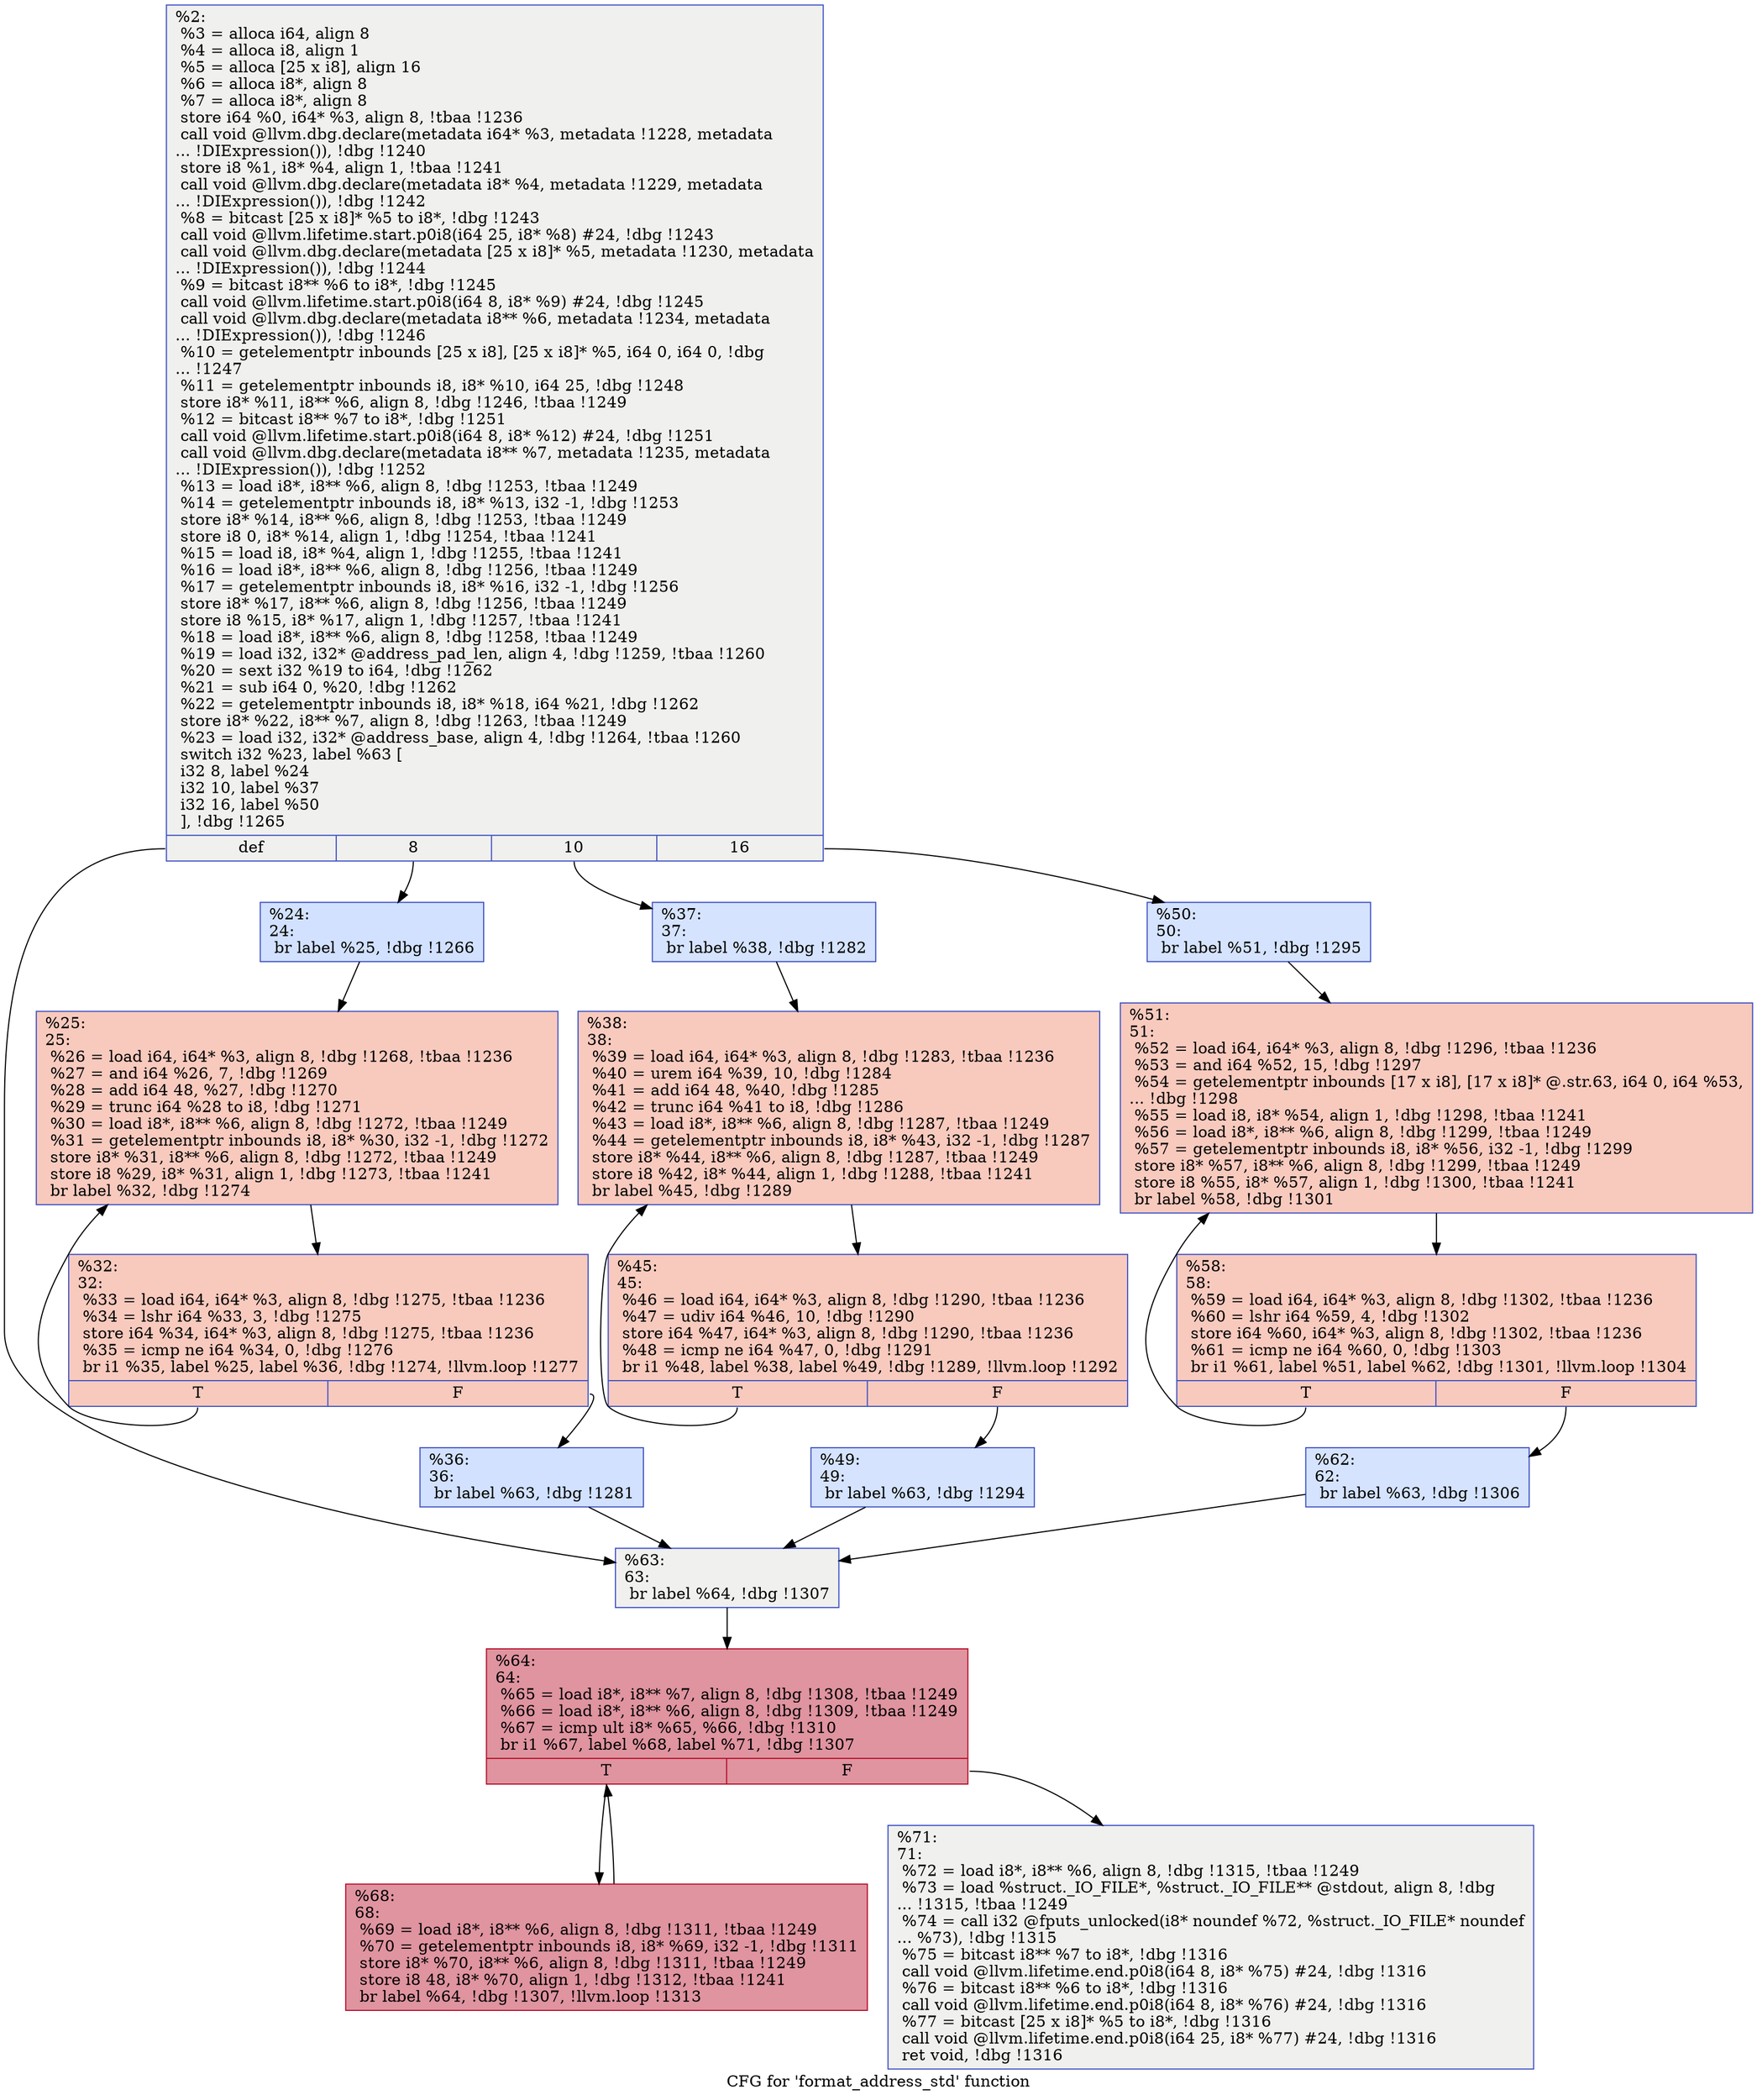 digraph "CFG for 'format_address_std' function" {
	label="CFG for 'format_address_std' function";

	Node0x8e3de0 [shape=record,color="#3d50c3ff", style=filled, fillcolor="#dedcdb70",label="{%2:\l  %3 = alloca i64, align 8\l  %4 = alloca i8, align 1\l  %5 = alloca [25 x i8], align 16\l  %6 = alloca i8*, align 8\l  %7 = alloca i8*, align 8\l  store i64 %0, i64* %3, align 8, !tbaa !1236\l  call void @llvm.dbg.declare(metadata i64* %3, metadata !1228, metadata\l... !DIExpression()), !dbg !1240\l  store i8 %1, i8* %4, align 1, !tbaa !1241\l  call void @llvm.dbg.declare(metadata i8* %4, metadata !1229, metadata\l... !DIExpression()), !dbg !1242\l  %8 = bitcast [25 x i8]* %5 to i8*, !dbg !1243\l  call void @llvm.lifetime.start.p0i8(i64 25, i8* %8) #24, !dbg !1243\l  call void @llvm.dbg.declare(metadata [25 x i8]* %5, metadata !1230, metadata\l... !DIExpression()), !dbg !1244\l  %9 = bitcast i8** %6 to i8*, !dbg !1245\l  call void @llvm.lifetime.start.p0i8(i64 8, i8* %9) #24, !dbg !1245\l  call void @llvm.dbg.declare(metadata i8** %6, metadata !1234, metadata\l... !DIExpression()), !dbg !1246\l  %10 = getelementptr inbounds [25 x i8], [25 x i8]* %5, i64 0, i64 0, !dbg\l... !1247\l  %11 = getelementptr inbounds i8, i8* %10, i64 25, !dbg !1248\l  store i8* %11, i8** %6, align 8, !dbg !1246, !tbaa !1249\l  %12 = bitcast i8** %7 to i8*, !dbg !1251\l  call void @llvm.lifetime.start.p0i8(i64 8, i8* %12) #24, !dbg !1251\l  call void @llvm.dbg.declare(metadata i8** %7, metadata !1235, metadata\l... !DIExpression()), !dbg !1252\l  %13 = load i8*, i8** %6, align 8, !dbg !1253, !tbaa !1249\l  %14 = getelementptr inbounds i8, i8* %13, i32 -1, !dbg !1253\l  store i8* %14, i8** %6, align 8, !dbg !1253, !tbaa !1249\l  store i8 0, i8* %14, align 1, !dbg !1254, !tbaa !1241\l  %15 = load i8, i8* %4, align 1, !dbg !1255, !tbaa !1241\l  %16 = load i8*, i8** %6, align 8, !dbg !1256, !tbaa !1249\l  %17 = getelementptr inbounds i8, i8* %16, i32 -1, !dbg !1256\l  store i8* %17, i8** %6, align 8, !dbg !1256, !tbaa !1249\l  store i8 %15, i8* %17, align 1, !dbg !1257, !tbaa !1241\l  %18 = load i8*, i8** %6, align 8, !dbg !1258, !tbaa !1249\l  %19 = load i32, i32* @address_pad_len, align 4, !dbg !1259, !tbaa !1260\l  %20 = sext i32 %19 to i64, !dbg !1262\l  %21 = sub i64 0, %20, !dbg !1262\l  %22 = getelementptr inbounds i8, i8* %18, i64 %21, !dbg !1262\l  store i8* %22, i8** %7, align 8, !dbg !1263, !tbaa !1249\l  %23 = load i32, i32* @address_base, align 4, !dbg !1264, !tbaa !1260\l  switch i32 %23, label %63 [\l    i32 8, label %24\l    i32 10, label %37\l    i32 16, label %50\l  ], !dbg !1265\l|{<s0>def|<s1>8|<s2>10|<s3>16}}"];
	Node0x8e3de0:s0 -> Node0x957cf0;
	Node0x8e3de0:s1 -> Node0x957930;
	Node0x8e3de0:s2 -> Node0x957a70;
	Node0x8e3de0:s3 -> Node0x957bb0;
	Node0x957930 [shape=record,color="#3d50c3ff", style=filled, fillcolor="#9abbff70",label="{%24:\l24:                                               \l  br label %25, !dbg !1266\l}"];
	Node0x957930 -> Node0x957980;
	Node0x957980 [shape=record,color="#3d50c3ff", style=filled, fillcolor="#ef886b70",label="{%25:\l25:                                               \l  %26 = load i64, i64* %3, align 8, !dbg !1268, !tbaa !1236\l  %27 = and i64 %26, 7, !dbg !1269\l  %28 = add i64 48, %27, !dbg !1270\l  %29 = trunc i64 %28 to i8, !dbg !1271\l  %30 = load i8*, i8** %6, align 8, !dbg !1272, !tbaa !1249\l  %31 = getelementptr inbounds i8, i8* %30, i32 -1, !dbg !1272\l  store i8* %31, i8** %6, align 8, !dbg !1272, !tbaa !1249\l  store i8 %29, i8* %31, align 1, !dbg !1273, !tbaa !1241\l  br label %32, !dbg !1274\l}"];
	Node0x957980 -> Node0x9579d0;
	Node0x9579d0 [shape=record,color="#3d50c3ff", style=filled, fillcolor="#ef886b70",label="{%32:\l32:                                               \l  %33 = load i64, i64* %3, align 8, !dbg !1275, !tbaa !1236\l  %34 = lshr i64 %33, 3, !dbg !1275\l  store i64 %34, i64* %3, align 8, !dbg !1275, !tbaa !1236\l  %35 = icmp ne i64 %34, 0, !dbg !1276\l  br i1 %35, label %25, label %36, !dbg !1274, !llvm.loop !1277\l|{<s0>T|<s1>F}}"];
	Node0x9579d0:s0 -> Node0x957980;
	Node0x9579d0:s1 -> Node0x957a20;
	Node0x957a20 [shape=record,color="#3d50c3ff", style=filled, fillcolor="#9abbff70",label="{%36:\l36:                                               \l  br label %63, !dbg !1281\l}"];
	Node0x957a20 -> Node0x957cf0;
	Node0x957a70 [shape=record,color="#3d50c3ff", style=filled, fillcolor="#a1c0ff70",label="{%37:\l37:                                               \l  br label %38, !dbg !1282\l}"];
	Node0x957a70 -> Node0x957ac0;
	Node0x957ac0 [shape=record,color="#3d50c3ff", style=filled, fillcolor="#ef886b70",label="{%38:\l38:                                               \l  %39 = load i64, i64* %3, align 8, !dbg !1283, !tbaa !1236\l  %40 = urem i64 %39, 10, !dbg !1284\l  %41 = add i64 48, %40, !dbg !1285\l  %42 = trunc i64 %41 to i8, !dbg !1286\l  %43 = load i8*, i8** %6, align 8, !dbg !1287, !tbaa !1249\l  %44 = getelementptr inbounds i8, i8* %43, i32 -1, !dbg !1287\l  store i8* %44, i8** %6, align 8, !dbg !1287, !tbaa !1249\l  store i8 %42, i8* %44, align 1, !dbg !1288, !tbaa !1241\l  br label %45, !dbg !1289\l}"];
	Node0x957ac0 -> Node0x957b10;
	Node0x957b10 [shape=record,color="#3d50c3ff", style=filled, fillcolor="#ef886b70",label="{%45:\l45:                                               \l  %46 = load i64, i64* %3, align 8, !dbg !1290, !tbaa !1236\l  %47 = udiv i64 %46, 10, !dbg !1290\l  store i64 %47, i64* %3, align 8, !dbg !1290, !tbaa !1236\l  %48 = icmp ne i64 %47, 0, !dbg !1291\l  br i1 %48, label %38, label %49, !dbg !1289, !llvm.loop !1292\l|{<s0>T|<s1>F}}"];
	Node0x957b10:s0 -> Node0x957ac0;
	Node0x957b10:s1 -> Node0x957b60;
	Node0x957b60 [shape=record,color="#3d50c3ff", style=filled, fillcolor="#a1c0ff70",label="{%49:\l49:                                               \l  br label %63, !dbg !1294\l}"];
	Node0x957b60 -> Node0x957cf0;
	Node0x957bb0 [shape=record,color="#3d50c3ff", style=filled, fillcolor="#a1c0ff70",label="{%50:\l50:                                               \l  br label %51, !dbg !1295\l}"];
	Node0x957bb0 -> Node0x957c00;
	Node0x957c00 [shape=record,color="#3d50c3ff", style=filled, fillcolor="#ef886b70",label="{%51:\l51:                                               \l  %52 = load i64, i64* %3, align 8, !dbg !1296, !tbaa !1236\l  %53 = and i64 %52, 15, !dbg !1297\l  %54 = getelementptr inbounds [17 x i8], [17 x i8]* @.str.63, i64 0, i64 %53,\l... !dbg !1298\l  %55 = load i8, i8* %54, align 1, !dbg !1298, !tbaa !1241\l  %56 = load i8*, i8** %6, align 8, !dbg !1299, !tbaa !1249\l  %57 = getelementptr inbounds i8, i8* %56, i32 -1, !dbg !1299\l  store i8* %57, i8** %6, align 8, !dbg !1299, !tbaa !1249\l  store i8 %55, i8* %57, align 1, !dbg !1300, !tbaa !1241\l  br label %58, !dbg !1301\l}"];
	Node0x957c00 -> Node0x957c50;
	Node0x957c50 [shape=record,color="#3d50c3ff", style=filled, fillcolor="#ef886b70",label="{%58:\l58:                                               \l  %59 = load i64, i64* %3, align 8, !dbg !1302, !tbaa !1236\l  %60 = lshr i64 %59, 4, !dbg !1302\l  store i64 %60, i64* %3, align 8, !dbg !1302, !tbaa !1236\l  %61 = icmp ne i64 %60, 0, !dbg !1303\l  br i1 %61, label %51, label %62, !dbg !1301, !llvm.loop !1304\l|{<s0>T|<s1>F}}"];
	Node0x957c50:s0 -> Node0x957c00;
	Node0x957c50:s1 -> Node0x957ca0;
	Node0x957ca0 [shape=record,color="#3d50c3ff", style=filled, fillcolor="#a1c0ff70",label="{%62:\l62:                                               \l  br label %63, !dbg !1306\l}"];
	Node0x957ca0 -> Node0x957cf0;
	Node0x957cf0 [shape=record,color="#3d50c3ff", style=filled, fillcolor="#dedcdb70",label="{%63:\l63:                                               \l  br label %64, !dbg !1307\l}"];
	Node0x957cf0 -> Node0x94fa70;
	Node0x94fa70 [shape=record,color="#b70d28ff", style=filled, fillcolor="#b70d2870",label="{%64:\l64:                                               \l  %65 = load i8*, i8** %7, align 8, !dbg !1308, !tbaa !1249\l  %66 = load i8*, i8** %6, align 8, !dbg !1309, !tbaa !1249\l  %67 = icmp ult i8* %65, %66, !dbg !1310\l  br i1 %67, label %68, label %71, !dbg !1307\l|{<s0>T|<s1>F}}"];
	Node0x94fa70:s0 -> Node0x94fac0;
	Node0x94fa70:s1 -> Node0x94fb10;
	Node0x94fac0 [shape=record,color="#b70d28ff", style=filled, fillcolor="#b70d2870",label="{%68:\l68:                                               \l  %69 = load i8*, i8** %6, align 8, !dbg !1311, !tbaa !1249\l  %70 = getelementptr inbounds i8, i8* %69, i32 -1, !dbg !1311\l  store i8* %70, i8** %6, align 8, !dbg !1311, !tbaa !1249\l  store i8 48, i8* %70, align 1, !dbg !1312, !tbaa !1241\l  br label %64, !dbg !1307, !llvm.loop !1313\l}"];
	Node0x94fac0 -> Node0x94fa70;
	Node0x94fb10 [shape=record,color="#3d50c3ff", style=filled, fillcolor="#dedcdb70",label="{%71:\l71:                                               \l  %72 = load i8*, i8** %6, align 8, !dbg !1315, !tbaa !1249\l  %73 = load %struct._IO_FILE*, %struct._IO_FILE** @stdout, align 8, !dbg\l... !1315, !tbaa !1249\l  %74 = call i32 @fputs_unlocked(i8* noundef %72, %struct._IO_FILE* noundef\l... %73), !dbg !1315\l  %75 = bitcast i8** %7 to i8*, !dbg !1316\l  call void @llvm.lifetime.end.p0i8(i64 8, i8* %75) #24, !dbg !1316\l  %76 = bitcast i8** %6 to i8*, !dbg !1316\l  call void @llvm.lifetime.end.p0i8(i64 8, i8* %76) #24, !dbg !1316\l  %77 = bitcast [25 x i8]* %5 to i8*, !dbg !1316\l  call void @llvm.lifetime.end.p0i8(i64 25, i8* %77) #24, !dbg !1316\l  ret void, !dbg !1316\l}"];
}
